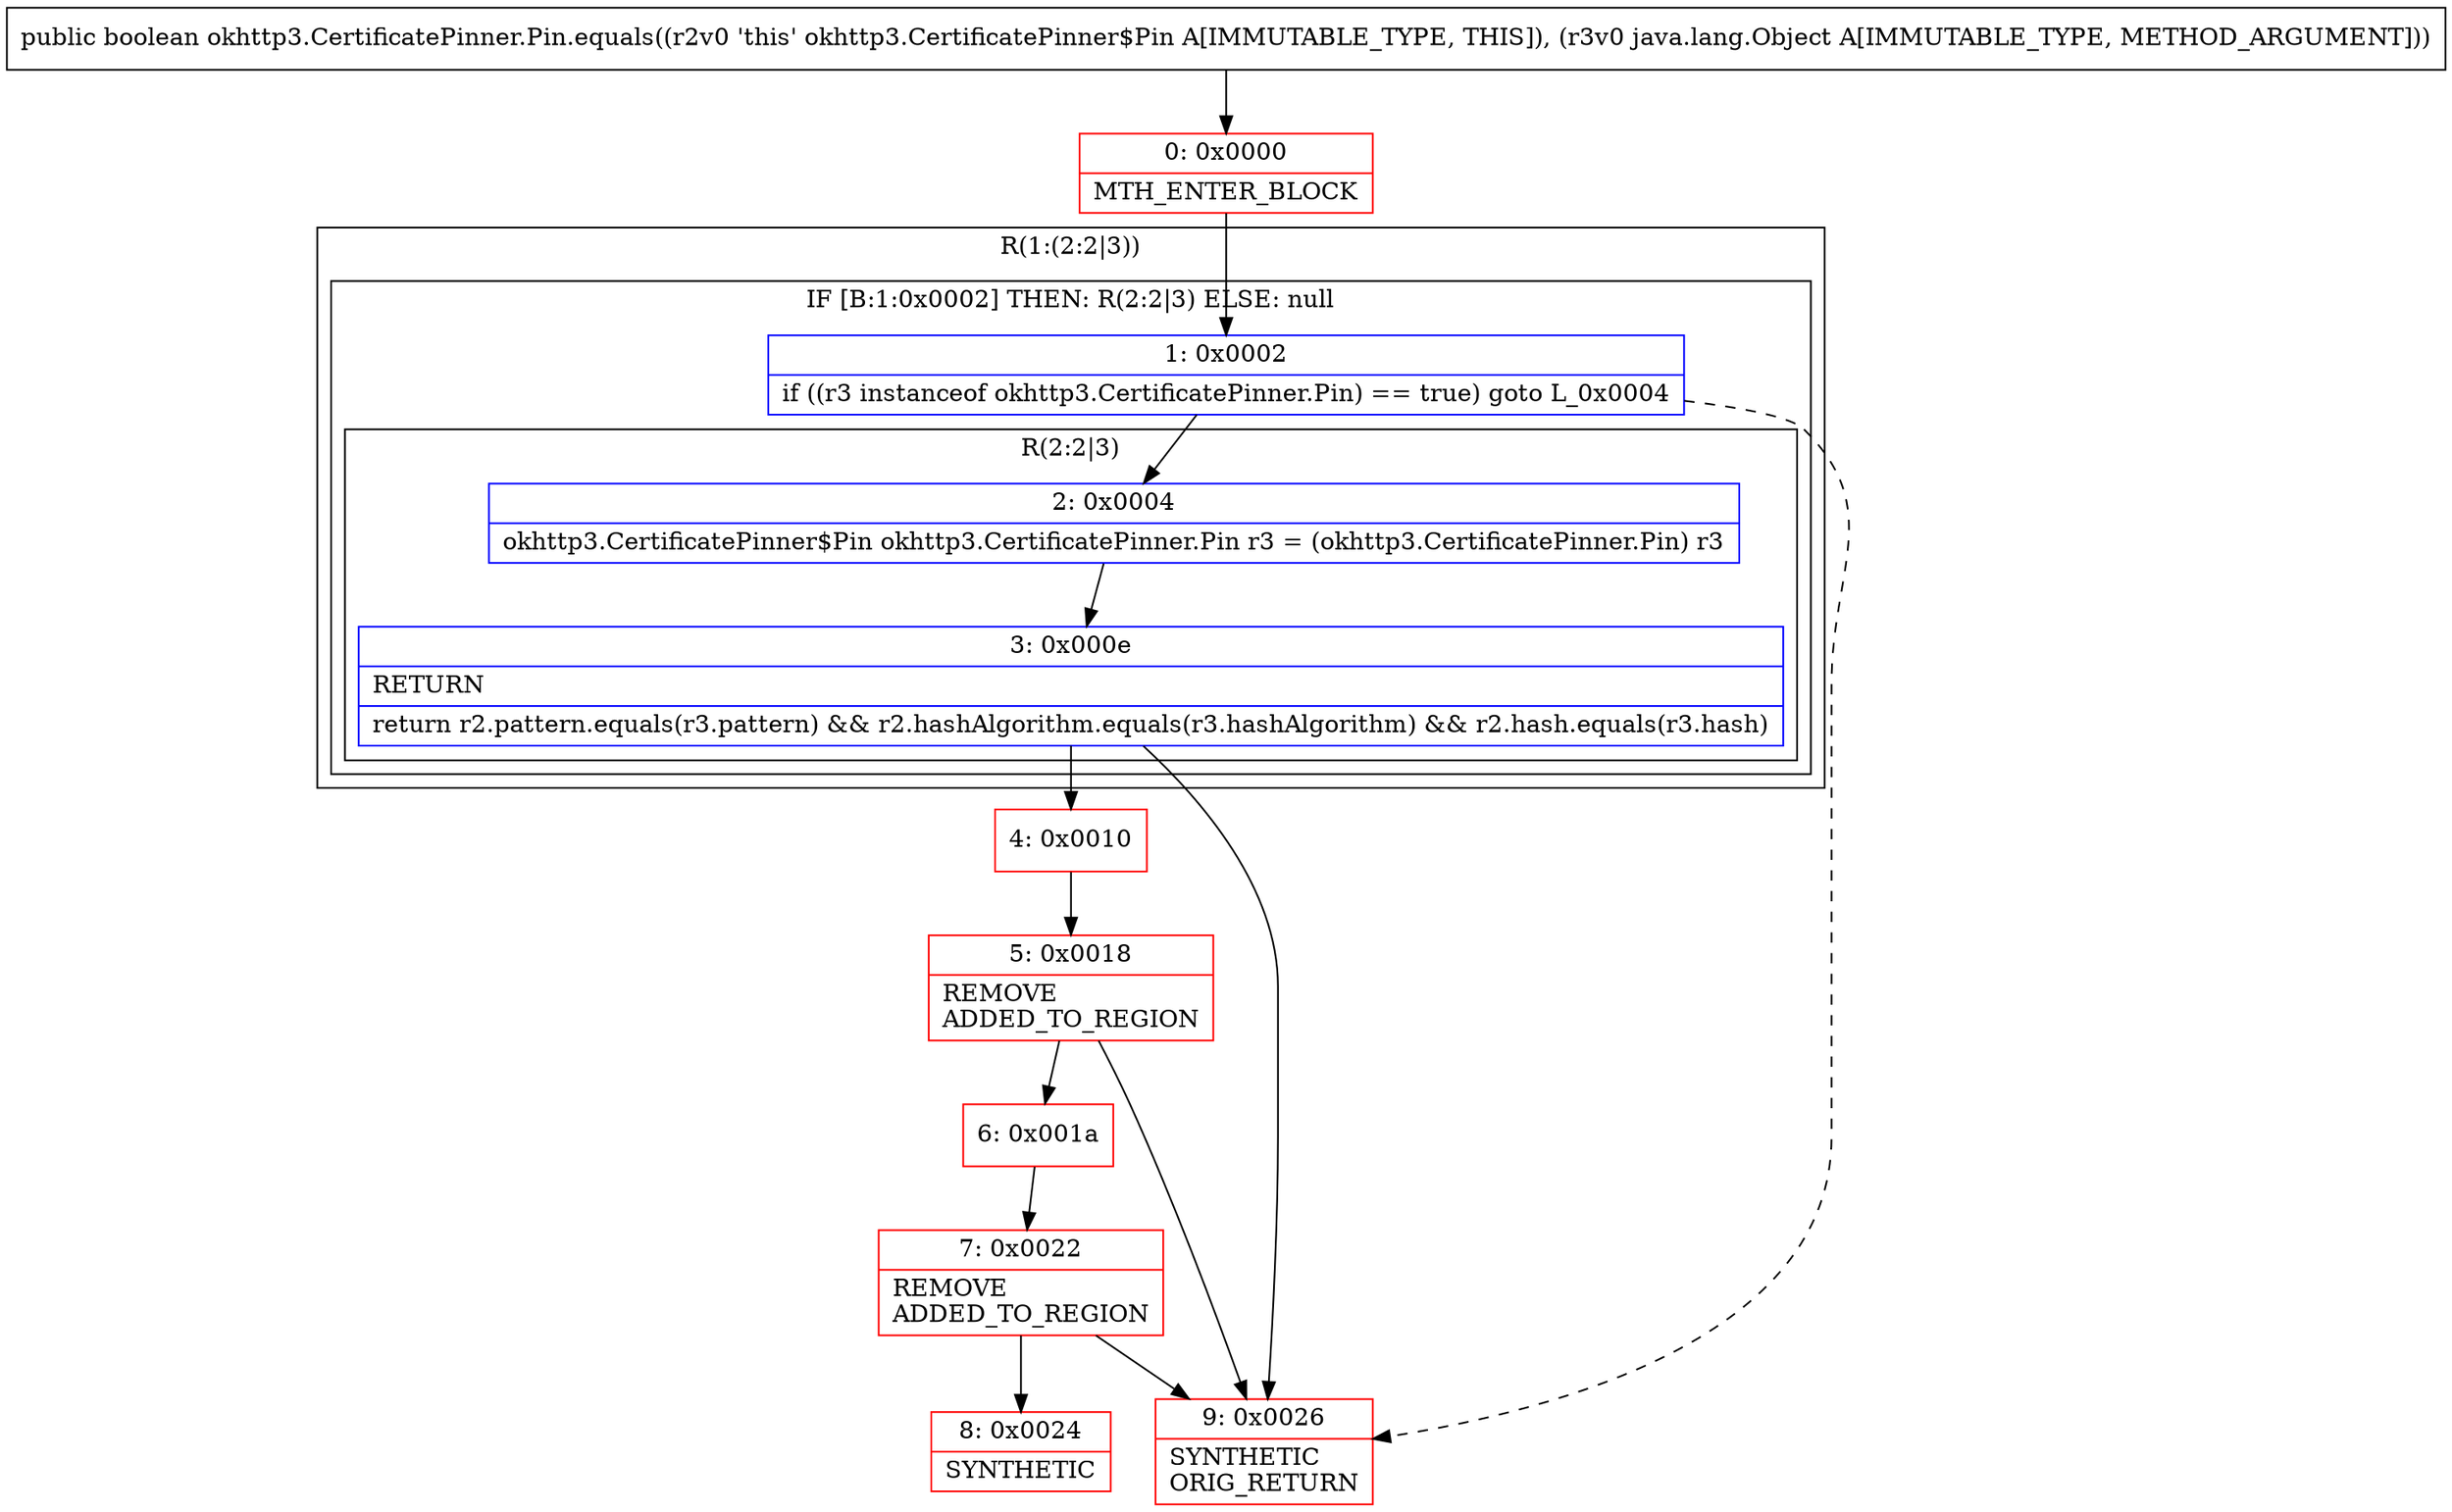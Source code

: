digraph "CFG forokhttp3.CertificatePinner.Pin.equals(Ljava\/lang\/Object;)Z" {
subgraph cluster_Region_1921283398 {
label = "R(1:(2:2|3))";
node [shape=record,color=blue];
subgraph cluster_IfRegion_1834873107 {
label = "IF [B:1:0x0002] THEN: R(2:2|3) ELSE: null";
node [shape=record,color=blue];
Node_1 [shape=record,label="{1\:\ 0x0002|if ((r3 instanceof okhttp3.CertificatePinner.Pin) == true) goto L_0x0004\l}"];
subgraph cluster_Region_1107368434 {
label = "R(2:2|3)";
node [shape=record,color=blue];
Node_2 [shape=record,label="{2\:\ 0x0004|okhttp3.CertificatePinner$Pin okhttp3.CertificatePinner.Pin r3 = (okhttp3.CertificatePinner.Pin) r3\l}"];
Node_3 [shape=record,label="{3\:\ 0x000e|RETURN\l|return r2.pattern.equals(r3.pattern) && r2.hashAlgorithm.equals(r3.hashAlgorithm) && r2.hash.equals(r3.hash)\l}"];
}
}
}
Node_0 [shape=record,color=red,label="{0\:\ 0x0000|MTH_ENTER_BLOCK\l}"];
Node_4 [shape=record,color=red,label="{4\:\ 0x0010}"];
Node_5 [shape=record,color=red,label="{5\:\ 0x0018|REMOVE\lADDED_TO_REGION\l}"];
Node_6 [shape=record,color=red,label="{6\:\ 0x001a}"];
Node_7 [shape=record,color=red,label="{7\:\ 0x0022|REMOVE\lADDED_TO_REGION\l}"];
Node_8 [shape=record,color=red,label="{8\:\ 0x0024|SYNTHETIC\l}"];
Node_9 [shape=record,color=red,label="{9\:\ 0x0026|SYNTHETIC\lORIG_RETURN\l}"];
MethodNode[shape=record,label="{public boolean okhttp3.CertificatePinner.Pin.equals((r2v0 'this' okhttp3.CertificatePinner$Pin A[IMMUTABLE_TYPE, THIS]), (r3v0 java.lang.Object A[IMMUTABLE_TYPE, METHOD_ARGUMENT])) }"];
MethodNode -> Node_0;
Node_1 -> Node_2;
Node_1 -> Node_9[style=dashed];
Node_2 -> Node_3;
Node_3 -> Node_4;
Node_3 -> Node_9;
Node_0 -> Node_1;
Node_4 -> Node_5;
Node_5 -> Node_6;
Node_5 -> Node_9;
Node_6 -> Node_7;
Node_7 -> Node_8;
Node_7 -> Node_9;
}

